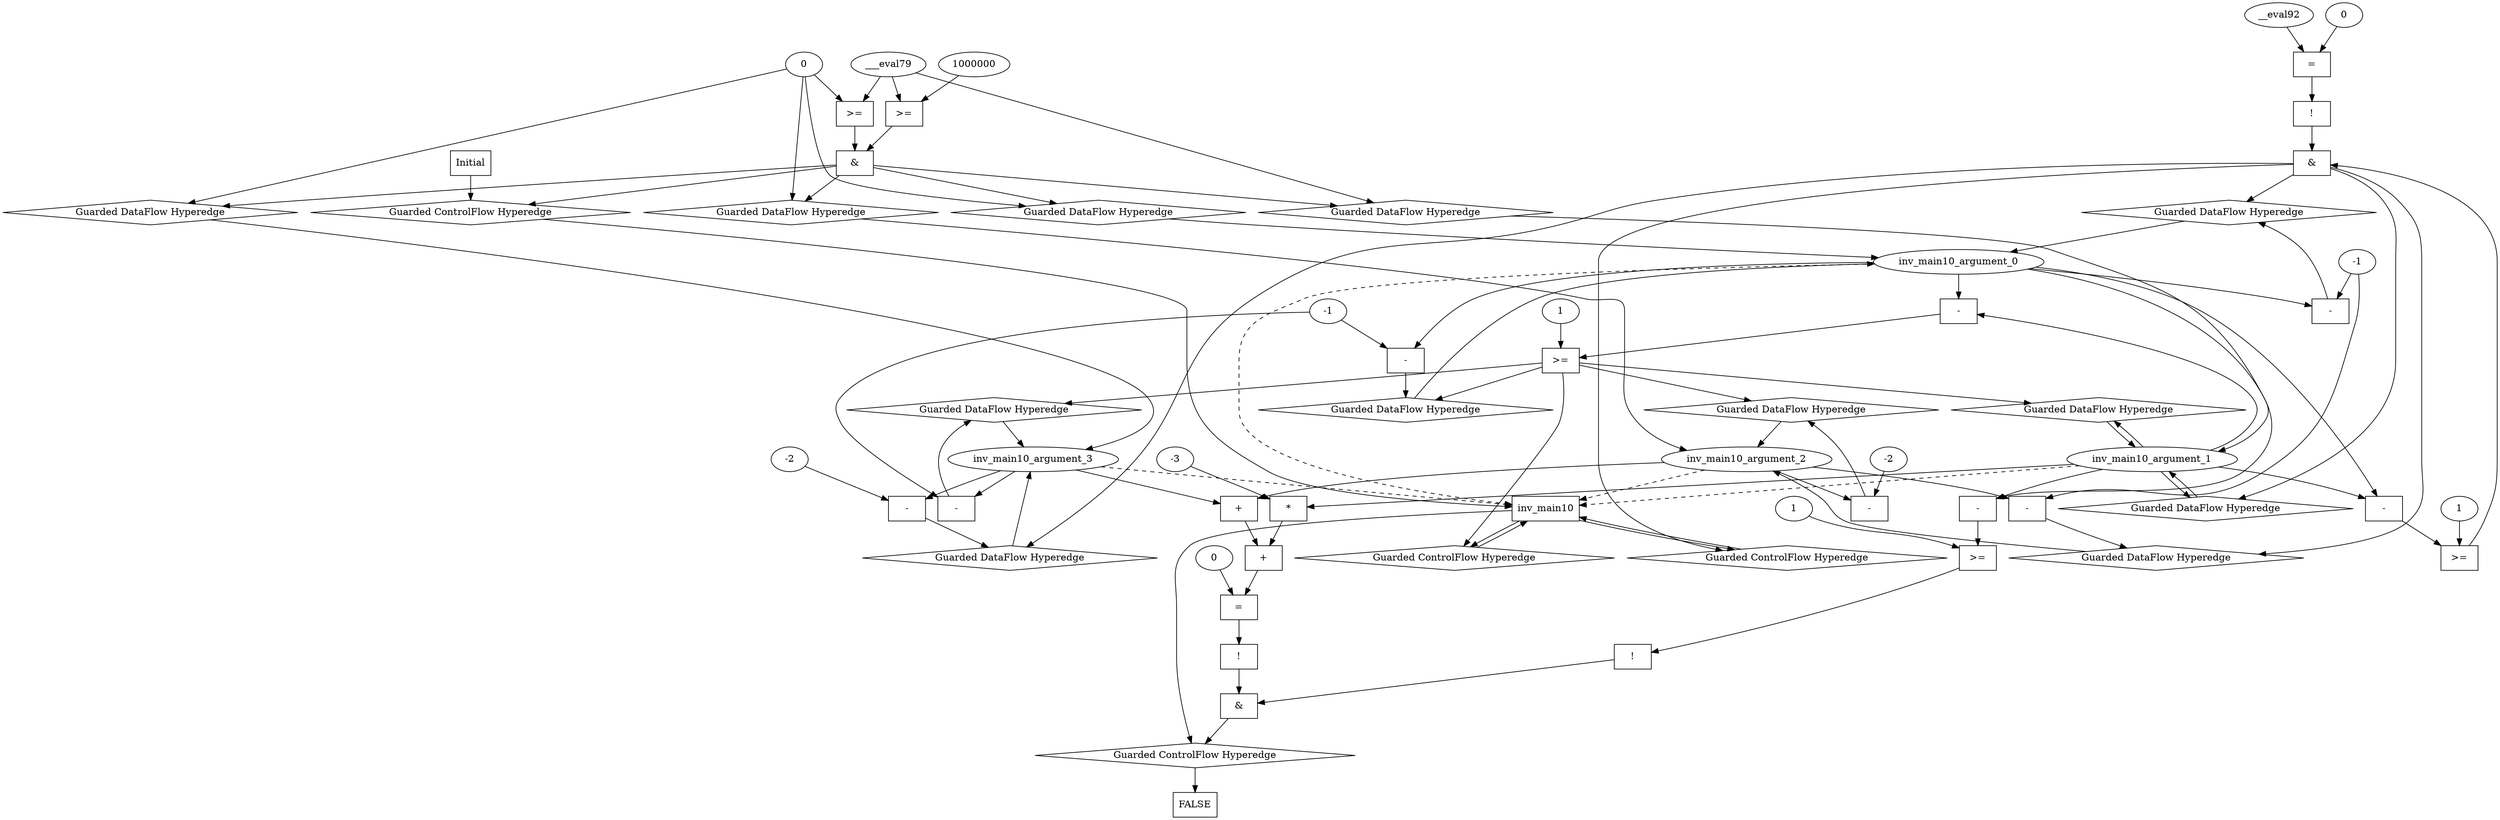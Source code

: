 digraph dag {
inv_main10 [label="inv_main10" shape="rect"];
FALSE [label="FALSE" shape="rect"];
Initial [label="Initial" shape="rect"];
ControlFowHyperEdge_0 [label="Guarded ControlFlow Hyperedge" shape="diamond"];
Initial -> ControlFowHyperEdge_0[label=""]
ControlFowHyperEdge_0 -> inv_main10[label=""]
ControlFowHyperEdge_1 [label="Guarded ControlFlow Hyperedge" shape="diamond"];
inv_main10 -> ControlFowHyperEdge_1[label=""]
ControlFowHyperEdge_1 -> inv_main10[label=""]
ControlFowHyperEdge_2 [label="Guarded ControlFlow Hyperedge" shape="diamond"];
inv_main10 -> ControlFowHyperEdge_2[label=""]
ControlFowHyperEdge_2 -> inv_main10[label=""]
ControlFowHyperEdge_3 [label="Guarded ControlFlow Hyperedge" shape="diamond"];
inv_main10 -> ControlFowHyperEdge_3[label=""]
ControlFowHyperEdge_3 -> FALSE[label=""]
inv_main10_argument_0 [label="inv_main10_argument_0" shape="oval"];
inv_main10_argument_0 -> inv_main10[label="" style="dashed"]
inv_main10_argument_1 [label="inv_main10_argument_1" shape="oval"];
inv_main10_argument_1 -> inv_main10[label="" style="dashed"]
inv_main10_argument_2 [label="inv_main10_argument_2" shape="oval"];
inv_main10_argument_2 -> inv_main10[label="" style="dashed"]
inv_main10_argument_3 [label="inv_main10_argument_3" shape="oval"];
inv_main10_argument_3 -> inv_main10[label="" style="dashed"]

xxxinv_main10___Initial_0xxx_and [label="&" shape="rect"];
xxxinv_main10___Initial_0xxxguard_0_node_0 [label=">=" shape="rect"];
xxxinv_main10___Initial_0xxxdataFlow1_node_0->xxxinv_main10___Initial_0xxxguard_0_node_0
xxxinv_main10___Initial_0xxxdataFlow_0_node_0->xxxinv_main10___Initial_0xxxguard_0_node_0

xxxinv_main10___Initial_0xxxguard_0_node_0->xxxinv_main10___Initial_0xxx_and [label=""];
xxxinv_main10___Initial_0xxxguard1_node_0 [label=">=" shape="rect"];
xxxinv_main10___Initial_0xxxguard1_node_1 [label="1000000"];
xxxinv_main10___Initial_0xxxguard1_node_1->xxxinv_main10___Initial_0xxxguard1_node_0
xxxinv_main10___Initial_0xxxdataFlow1_node_0->xxxinv_main10___Initial_0xxxguard1_node_0

xxxinv_main10___Initial_0xxxguard1_node_0->xxxinv_main10___Initial_0xxx_and [label=""];
xxxinv_main10___Initial_0xxx_and->ControlFowHyperEdge_0 [label=""];
xxxinv_main10___Initial_0xxxdataFlow_0_node_0 [label="0"];

xxxinv_main10___Initial_0xxxdataFlow_0_node_0->DataFowHyperEdge_0_inv_main10_argument_0 [label=""];
xxxinv_main10___Initial_0xxxdataFlow1_node_0 [label="___eval79"];

xxxinv_main10___Initial_0xxxdataFlow1_node_0->DataFowHyperEdge_0_inv_main10_argument_1 [label=""];

xxxinv_main10___Initial_0xxxdataFlow_0_node_0->DataFowHyperEdge_0_inv_main10_argument_2 [label=""];

xxxinv_main10___Initial_0xxxdataFlow_0_node_0->DataFowHyperEdge_0_inv_main10_argument_3 [label=""];
xxxinv_main10___inv_main10_1xxx_and [label="&" shape="rect"];
xxxinv_main10___inv_main10_1xxxguard_0_node_0 [label="!" shape="rect"];
xxxinv_main10___inv_main10_1xxxguard_0_node_1 [label="=" shape="rect"];
xxxinv_main10___inv_main10_1xxxguard_0_node_2 [label="__eval92"];
xxxinv_main10___inv_main10_1xxxguard_0_node_3 [label="0"];
xxxinv_main10___inv_main10_1xxxguard_0_node_1->xxxinv_main10___inv_main10_1xxxguard_0_node_0
xxxinv_main10___inv_main10_1xxxguard_0_node_2->xxxinv_main10___inv_main10_1xxxguard_0_node_1
xxxinv_main10___inv_main10_1xxxguard_0_node_3->xxxinv_main10___inv_main10_1xxxguard_0_node_1

xxxinv_main10___inv_main10_1xxxguard_0_node_0->xxxinv_main10___inv_main10_1xxx_and [label=""];
xxxinv_main10___inv_main10_1xxxguard1_node_0 [label=">=" shape="rect"];
xxxinv_main10___inv_main10_1xxxguard1_node_1 [label="-" shape="rect"];
xxxinv_main10___inv_main10_1xxxguard1_node_4 [label="1"];
xxxinv_main10___inv_main10_1xxxguard1_node_1->xxxinv_main10___inv_main10_1xxxguard1_node_0
xxxinv_main10___inv_main10_1xxxguard1_node_4->xxxinv_main10___inv_main10_1xxxguard1_node_0
inv_main10_argument_1->xxxinv_main10___inv_main10_1xxxguard1_node_1
inv_main10_argument_0->xxxinv_main10___inv_main10_1xxxguard1_node_1

xxxinv_main10___inv_main10_1xxxguard1_node_0->xxxinv_main10___inv_main10_1xxx_and [label=""];
xxxinv_main10___inv_main10_1xxx_and->ControlFowHyperEdge_1 [label=""];
xxxinv_main10___inv_main10_1xxxdataFlow_0_node_0 [label="-" shape="rect"];
xxxinv_main10___inv_main10_1xxxdataFlow_0_node_2 [label="-1"];
inv_main10_argument_0->xxxinv_main10___inv_main10_1xxxdataFlow_0_node_0
xxxinv_main10___inv_main10_1xxxdataFlow_0_node_2->xxxinv_main10___inv_main10_1xxxdataFlow_0_node_0

xxxinv_main10___inv_main10_1xxxdataFlow_0_node_0->DataFowHyperEdge_1_inv_main10_argument_0 [label=""];
xxxinv_main10___inv_main10_1xxxdataFlow1_node_0 [label="-" shape="rect"];
inv_main10_argument_2->xxxinv_main10___inv_main10_1xxxdataFlow1_node_0
xxxinv_main10___inv_main10_1xxxdataFlow_0_node_2->xxxinv_main10___inv_main10_1xxxdataFlow1_node_0

xxxinv_main10___inv_main10_1xxxdataFlow1_node_0->DataFowHyperEdge_1_inv_main10_argument_2 [label=""];
xxxinv_main10___inv_main10_1xxxdataFlow2_node_0 [label="-" shape="rect"];
xxxinv_main10___inv_main10_1xxxdataFlow2_node_2 [label="-2"];
inv_main10_argument_3->xxxinv_main10___inv_main10_1xxxdataFlow2_node_0
xxxinv_main10___inv_main10_1xxxdataFlow2_node_2->xxxinv_main10___inv_main10_1xxxdataFlow2_node_0

xxxinv_main10___inv_main10_1xxxdataFlow2_node_0->DataFowHyperEdge_1_inv_main10_argument_3 [label=""];
xxxinv_main10___inv_main10_2xxxguard_0_node_0 [label=">=" shape="rect"];
xxxinv_main10___inv_main10_2xxxguard_0_node_1 [label="-" shape="rect"];
xxxinv_main10___inv_main10_2xxxguard_0_node_4 [label="1"];
xxxinv_main10___inv_main10_2xxxguard_0_node_1->xxxinv_main10___inv_main10_2xxxguard_0_node_0
xxxinv_main10___inv_main10_2xxxguard_0_node_4->xxxinv_main10___inv_main10_2xxxguard_0_node_0
inv_main10_argument_1->xxxinv_main10___inv_main10_2xxxguard_0_node_1
inv_main10_argument_0->xxxinv_main10___inv_main10_2xxxguard_0_node_1

xxxinv_main10___inv_main10_2xxxguard_0_node_0->ControlFowHyperEdge_2 [label=""];
xxxinv_main10___inv_main10_2xxxdataFlow_0_node_0 [label="-" shape="rect"];
xxxinv_main10___inv_main10_2xxxdataFlow_0_node_2 [label="-1"];
inv_main10_argument_0->xxxinv_main10___inv_main10_2xxxdataFlow_0_node_0
xxxinv_main10___inv_main10_2xxxdataFlow_0_node_2->xxxinv_main10___inv_main10_2xxxdataFlow_0_node_0

xxxinv_main10___inv_main10_2xxxdataFlow_0_node_0->DataFowHyperEdge_2_inv_main10_argument_0 [label=""];
xxxinv_main10___inv_main10_2xxxdataFlow1_node_0 [label="-" shape="rect"];
xxxinv_main10___inv_main10_2xxxdataFlow1_node_2 [label="-2"];
inv_main10_argument_2->xxxinv_main10___inv_main10_2xxxdataFlow1_node_0
xxxinv_main10___inv_main10_2xxxdataFlow1_node_2->xxxinv_main10___inv_main10_2xxxdataFlow1_node_0

xxxinv_main10___inv_main10_2xxxdataFlow1_node_0->DataFowHyperEdge_2_inv_main10_argument_2 [label=""];
xxxinv_main10___inv_main10_2xxxdataFlow2_node_0 [label="-" shape="rect"];
inv_main10_argument_3->xxxinv_main10___inv_main10_2xxxdataFlow2_node_0
xxxinv_main10___inv_main10_2xxxdataFlow_0_node_2->xxxinv_main10___inv_main10_2xxxdataFlow2_node_0

xxxinv_main10___inv_main10_2xxxdataFlow2_node_0->DataFowHyperEdge_2_inv_main10_argument_3 [label=""];
xxxFALSE___inv_main10_3xxx_and [label="&" shape="rect"];
xxxFALSE___inv_main10_3xxxguard_0_node_0 [label="!" shape="rect"];
xxxFALSE___inv_main10_3xxxguard_0_node_1 [label="=" shape="rect"];
xxxFALSE___inv_main10_3xxxguard_0_node_2 [label="+" shape="rect"];
xxxFALSE___inv_main10_3xxxguard_0_node_3 [label="+" shape="rect"];
xxxFALSE___inv_main10_3xxxguard_0_node_6 [label="*" shape="rect"];
xxxFALSE___inv_main10_3xxxguard_0_node_7 [label="-3"];
xxxFALSE___inv_main10_3xxxguard_0_node_9 [label="0"];
xxxFALSE___inv_main10_3xxxguard_0_node_1->xxxFALSE___inv_main10_3xxxguard_0_node_0
xxxFALSE___inv_main10_3xxxguard_0_node_2->xxxFALSE___inv_main10_3xxxguard_0_node_1
xxxFALSE___inv_main10_3xxxguard_0_node_9->xxxFALSE___inv_main10_3xxxguard_0_node_1
xxxFALSE___inv_main10_3xxxguard_0_node_3->xxxFALSE___inv_main10_3xxxguard_0_node_2
xxxFALSE___inv_main10_3xxxguard_0_node_6->xxxFALSE___inv_main10_3xxxguard_0_node_2
inv_main10_argument_2->xxxFALSE___inv_main10_3xxxguard_0_node_3
inv_main10_argument_3->xxxFALSE___inv_main10_3xxxguard_0_node_3
inv_main10_argument_1->xxxFALSE___inv_main10_3xxxguard_0_node_6
xxxFALSE___inv_main10_3xxxguard_0_node_7->xxxFALSE___inv_main10_3xxxguard_0_node_6

xxxFALSE___inv_main10_3xxxguard_0_node_0->xxxFALSE___inv_main10_3xxx_and [label=""];
xxxFALSE___inv_main10_3xxxguard1_node_0 [label="!" shape="rect"];
xxxFALSE___inv_main10_3xxxguard1_node_1 [label=">=" shape="rect"];
xxxFALSE___inv_main10_3xxxguard1_node_2 [label="-" shape="rect"];
xxxFALSE___inv_main10_3xxxguard1_node_5 [label="1"];
xxxFALSE___inv_main10_3xxxguard1_node_1->xxxFALSE___inv_main10_3xxxguard1_node_0
xxxFALSE___inv_main10_3xxxguard1_node_2->xxxFALSE___inv_main10_3xxxguard1_node_1
xxxFALSE___inv_main10_3xxxguard1_node_5->xxxFALSE___inv_main10_3xxxguard1_node_1
inv_main10_argument_1->xxxFALSE___inv_main10_3xxxguard1_node_2
inv_main10_argument_0->xxxFALSE___inv_main10_3xxxguard1_node_2

xxxFALSE___inv_main10_3xxxguard1_node_0->xxxFALSE___inv_main10_3xxx_and [label=""];
xxxFALSE___inv_main10_3xxx_and->ControlFowHyperEdge_3 [label=""];
DataFowHyperEdge_0_inv_main10_argument_0 [label="Guarded DataFlow Hyperedge" shape="diamond"];
DataFowHyperEdge_0_inv_main10_argument_0 -> inv_main10_argument_0[label=""]
xxxinv_main10___Initial_0xxx_and -> DataFowHyperEdge_0_inv_main10_argument_0[label=""]
DataFowHyperEdge_0_inv_main10_argument_1 [label="Guarded DataFlow Hyperedge" shape="diamond"];
DataFowHyperEdge_0_inv_main10_argument_1 -> inv_main10_argument_1[label=""]
xxxinv_main10___Initial_0xxx_and -> DataFowHyperEdge_0_inv_main10_argument_1[label=""]
DataFowHyperEdge_0_inv_main10_argument_2 [label="Guarded DataFlow Hyperedge" shape="diamond"];
DataFowHyperEdge_0_inv_main10_argument_2 -> inv_main10_argument_2[label=""]
xxxinv_main10___Initial_0xxx_and -> DataFowHyperEdge_0_inv_main10_argument_2[label=""]
DataFowHyperEdge_0_inv_main10_argument_3 [label="Guarded DataFlow Hyperedge" shape="diamond"];
DataFowHyperEdge_0_inv_main10_argument_3 -> inv_main10_argument_3[label=""]
xxxinv_main10___Initial_0xxx_and -> DataFowHyperEdge_0_inv_main10_argument_3[label=""]
DataFowHyperEdge_1_inv_main10_argument_0 [label="Guarded DataFlow Hyperedge" shape="diamond"];
DataFowHyperEdge_1_inv_main10_argument_0 -> inv_main10_argument_0[label=""]
xxxinv_main10___inv_main10_1xxx_and -> DataFowHyperEdge_1_inv_main10_argument_0[label=""]
DataFowHyperEdge_1_inv_main10_argument_1 [label="Guarded DataFlow Hyperedge" shape="diamond"];
DataFowHyperEdge_1_inv_main10_argument_1 -> inv_main10_argument_1[label=""]
xxxinv_main10___inv_main10_1xxx_and -> DataFowHyperEdge_1_inv_main10_argument_1[label=""]
DataFowHyperEdge_1_inv_main10_argument_2 [label="Guarded DataFlow Hyperedge" shape="diamond"];
DataFowHyperEdge_1_inv_main10_argument_2 -> inv_main10_argument_2[label=""]
xxxinv_main10___inv_main10_1xxx_and -> DataFowHyperEdge_1_inv_main10_argument_2[label=""]
DataFowHyperEdge_1_inv_main10_argument_3 [label="Guarded DataFlow Hyperedge" shape="diamond"];
DataFowHyperEdge_1_inv_main10_argument_3 -> inv_main10_argument_3[label=""]
xxxinv_main10___inv_main10_1xxx_and -> DataFowHyperEdge_1_inv_main10_argument_3[label=""]
DataFowHyperEdge_2_inv_main10_argument_0 [label="Guarded DataFlow Hyperedge" shape="diamond"];
DataFowHyperEdge_2_inv_main10_argument_0 -> inv_main10_argument_0[label=""]
xxxinv_main10___inv_main10_2xxxguard_0_node_0 -> DataFowHyperEdge_2_inv_main10_argument_0[label=""]
DataFowHyperEdge_2_inv_main10_argument_1 [label="Guarded DataFlow Hyperedge" shape="diamond"];
DataFowHyperEdge_2_inv_main10_argument_1 -> inv_main10_argument_1[label=""]
xxxinv_main10___inv_main10_2xxxguard_0_node_0 -> DataFowHyperEdge_2_inv_main10_argument_1[label=""]
DataFowHyperEdge_2_inv_main10_argument_2 [label="Guarded DataFlow Hyperedge" shape="diamond"];
DataFowHyperEdge_2_inv_main10_argument_2 -> inv_main10_argument_2[label=""]
xxxinv_main10___inv_main10_2xxxguard_0_node_0 -> DataFowHyperEdge_2_inv_main10_argument_2[label=""]
DataFowHyperEdge_2_inv_main10_argument_3 [label="Guarded DataFlow Hyperedge" shape="diamond"];
DataFowHyperEdge_2_inv_main10_argument_3 -> inv_main10_argument_3[label=""]
xxxinv_main10___inv_main10_2xxxguard_0_node_0 -> DataFowHyperEdge_2_inv_main10_argument_3[label=""]
inv_main10_argument_1 -> DataFowHyperEdge_1_inv_main10_argument_1[label=""]
inv_main10_argument_1 -> DataFowHyperEdge_2_inv_main10_argument_1[label=""]
}
